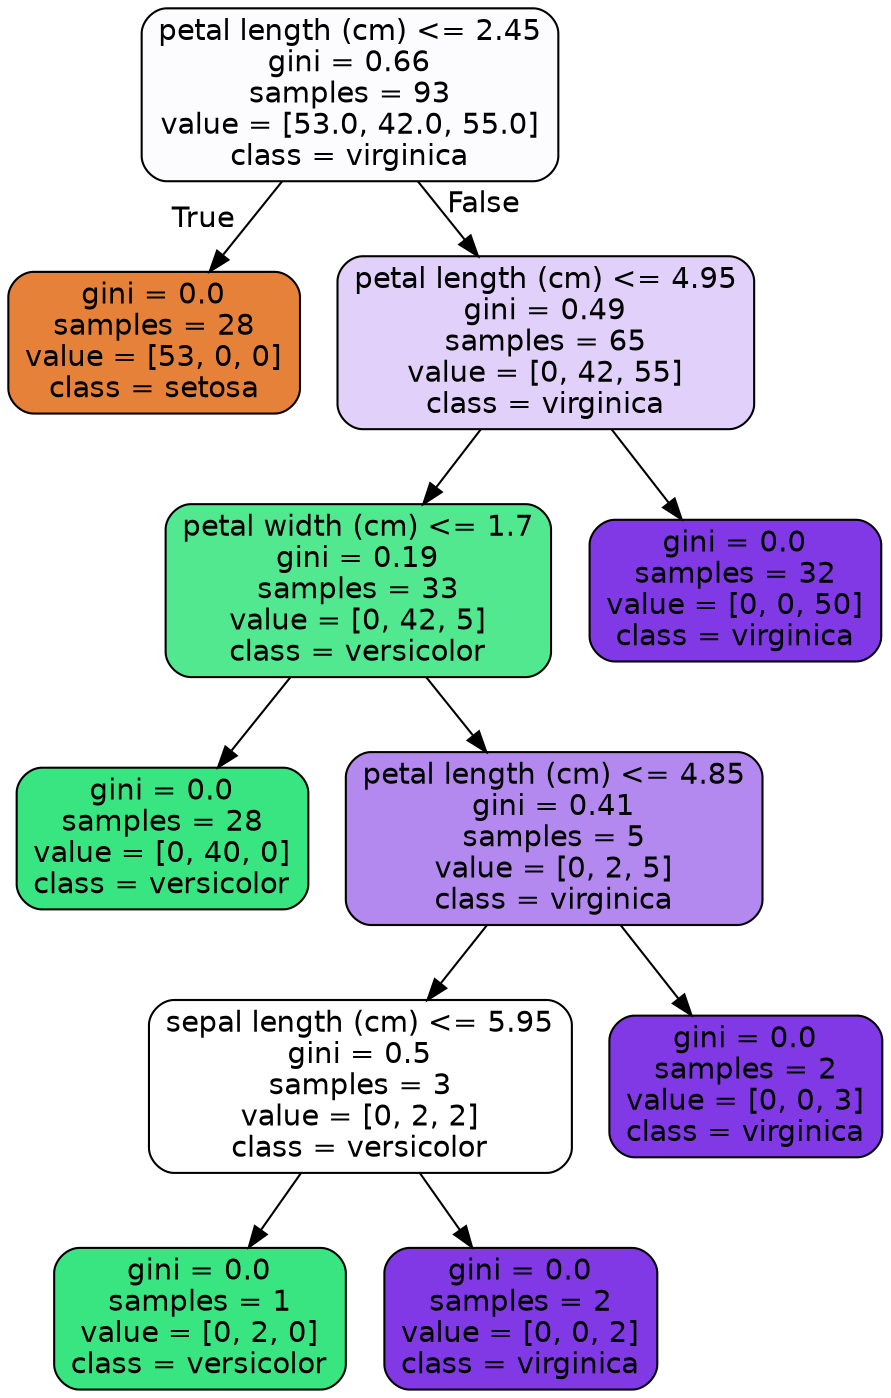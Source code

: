 digraph Tree {
node [shape=box, style="filled, rounded", color="black", fontname="helvetica"] ;
edge [fontname="helvetica"] ;
0 [label="petal length (cm) <= 2.45\ngini = 0.66\nsamples = 93\nvalue = [53.0, 42.0, 55.0]\nclass = virginica", fillcolor="#fcfbfe"] ;
1 [label="gini = 0.0\nsamples = 28\nvalue = [53, 0, 0]\nclass = setosa", fillcolor="#e58139"] ;
0 -> 1 [labeldistance=2.5, labelangle=45, headlabel="True"] ;
2 [label="petal length (cm) <= 4.95\ngini = 0.49\nsamples = 65\nvalue = [0, 42, 55]\nclass = virginica", fillcolor="#e1d0f9"] ;
0 -> 2 [labeldistance=2.5, labelangle=-45, headlabel="False"] ;
3 [label="petal width (cm) <= 1.7\ngini = 0.19\nsamples = 33\nvalue = [0, 42, 5]\nclass = versicolor", fillcolor="#51e890"] ;
2 -> 3 ;
4 [label="gini = 0.0\nsamples = 28\nvalue = [0, 40, 0]\nclass = versicolor", fillcolor="#39e581"] ;
3 -> 4 ;
5 [label="petal length (cm) <= 4.85\ngini = 0.41\nsamples = 5\nvalue = [0, 2, 5]\nclass = virginica", fillcolor="#b388ef"] ;
3 -> 5 ;
6 [label="sepal length (cm) <= 5.95\ngini = 0.5\nsamples = 3\nvalue = [0, 2, 2]\nclass = versicolor", fillcolor="#ffffff"] ;
5 -> 6 ;
7 [label="gini = 0.0\nsamples = 1\nvalue = [0, 2, 0]\nclass = versicolor", fillcolor="#39e581"] ;
6 -> 7 ;
8 [label="gini = 0.0\nsamples = 2\nvalue = [0, 0, 2]\nclass = virginica", fillcolor="#8139e5"] ;
6 -> 8 ;
9 [label="gini = 0.0\nsamples = 2\nvalue = [0, 0, 3]\nclass = virginica", fillcolor="#8139e5"] ;
5 -> 9 ;
10 [label="gini = 0.0\nsamples = 32\nvalue = [0, 0, 50]\nclass = virginica", fillcolor="#8139e5"] ;
2 -> 10 ;
}